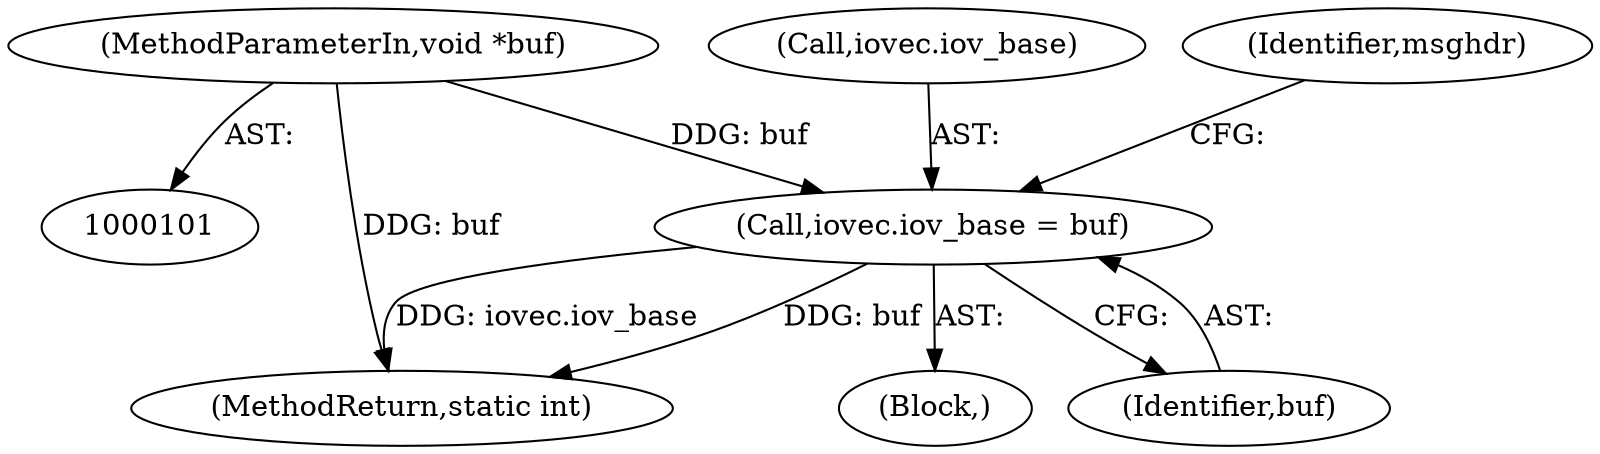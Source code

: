 digraph "0_libndp_a4892df306e0532487f1634ba6d4c6d4bb381c7f@pointer" {
"1000121" [label="(Call,iovec.iov_base = buf)"];
"1000103" [label="(MethodParameterIn,void *buf)"];
"1000122" [label="(Call,iovec.iov_base)"];
"1000128" [label="(Identifier,msghdr)"];
"1000247" [label="(MethodReturn,static int)"];
"1000121" [label="(Call,iovec.iov_base = buf)"];
"1000108" [label="(Block,)"];
"1000103" [label="(MethodParameterIn,void *buf)"];
"1000125" [label="(Identifier,buf)"];
"1000121" -> "1000108"  [label="AST: "];
"1000121" -> "1000125"  [label="CFG: "];
"1000122" -> "1000121"  [label="AST: "];
"1000125" -> "1000121"  [label="AST: "];
"1000128" -> "1000121"  [label="CFG: "];
"1000121" -> "1000247"  [label="DDG: buf"];
"1000121" -> "1000247"  [label="DDG: iovec.iov_base"];
"1000103" -> "1000121"  [label="DDG: buf"];
"1000103" -> "1000101"  [label="AST: "];
"1000103" -> "1000247"  [label="DDG: buf"];
}
